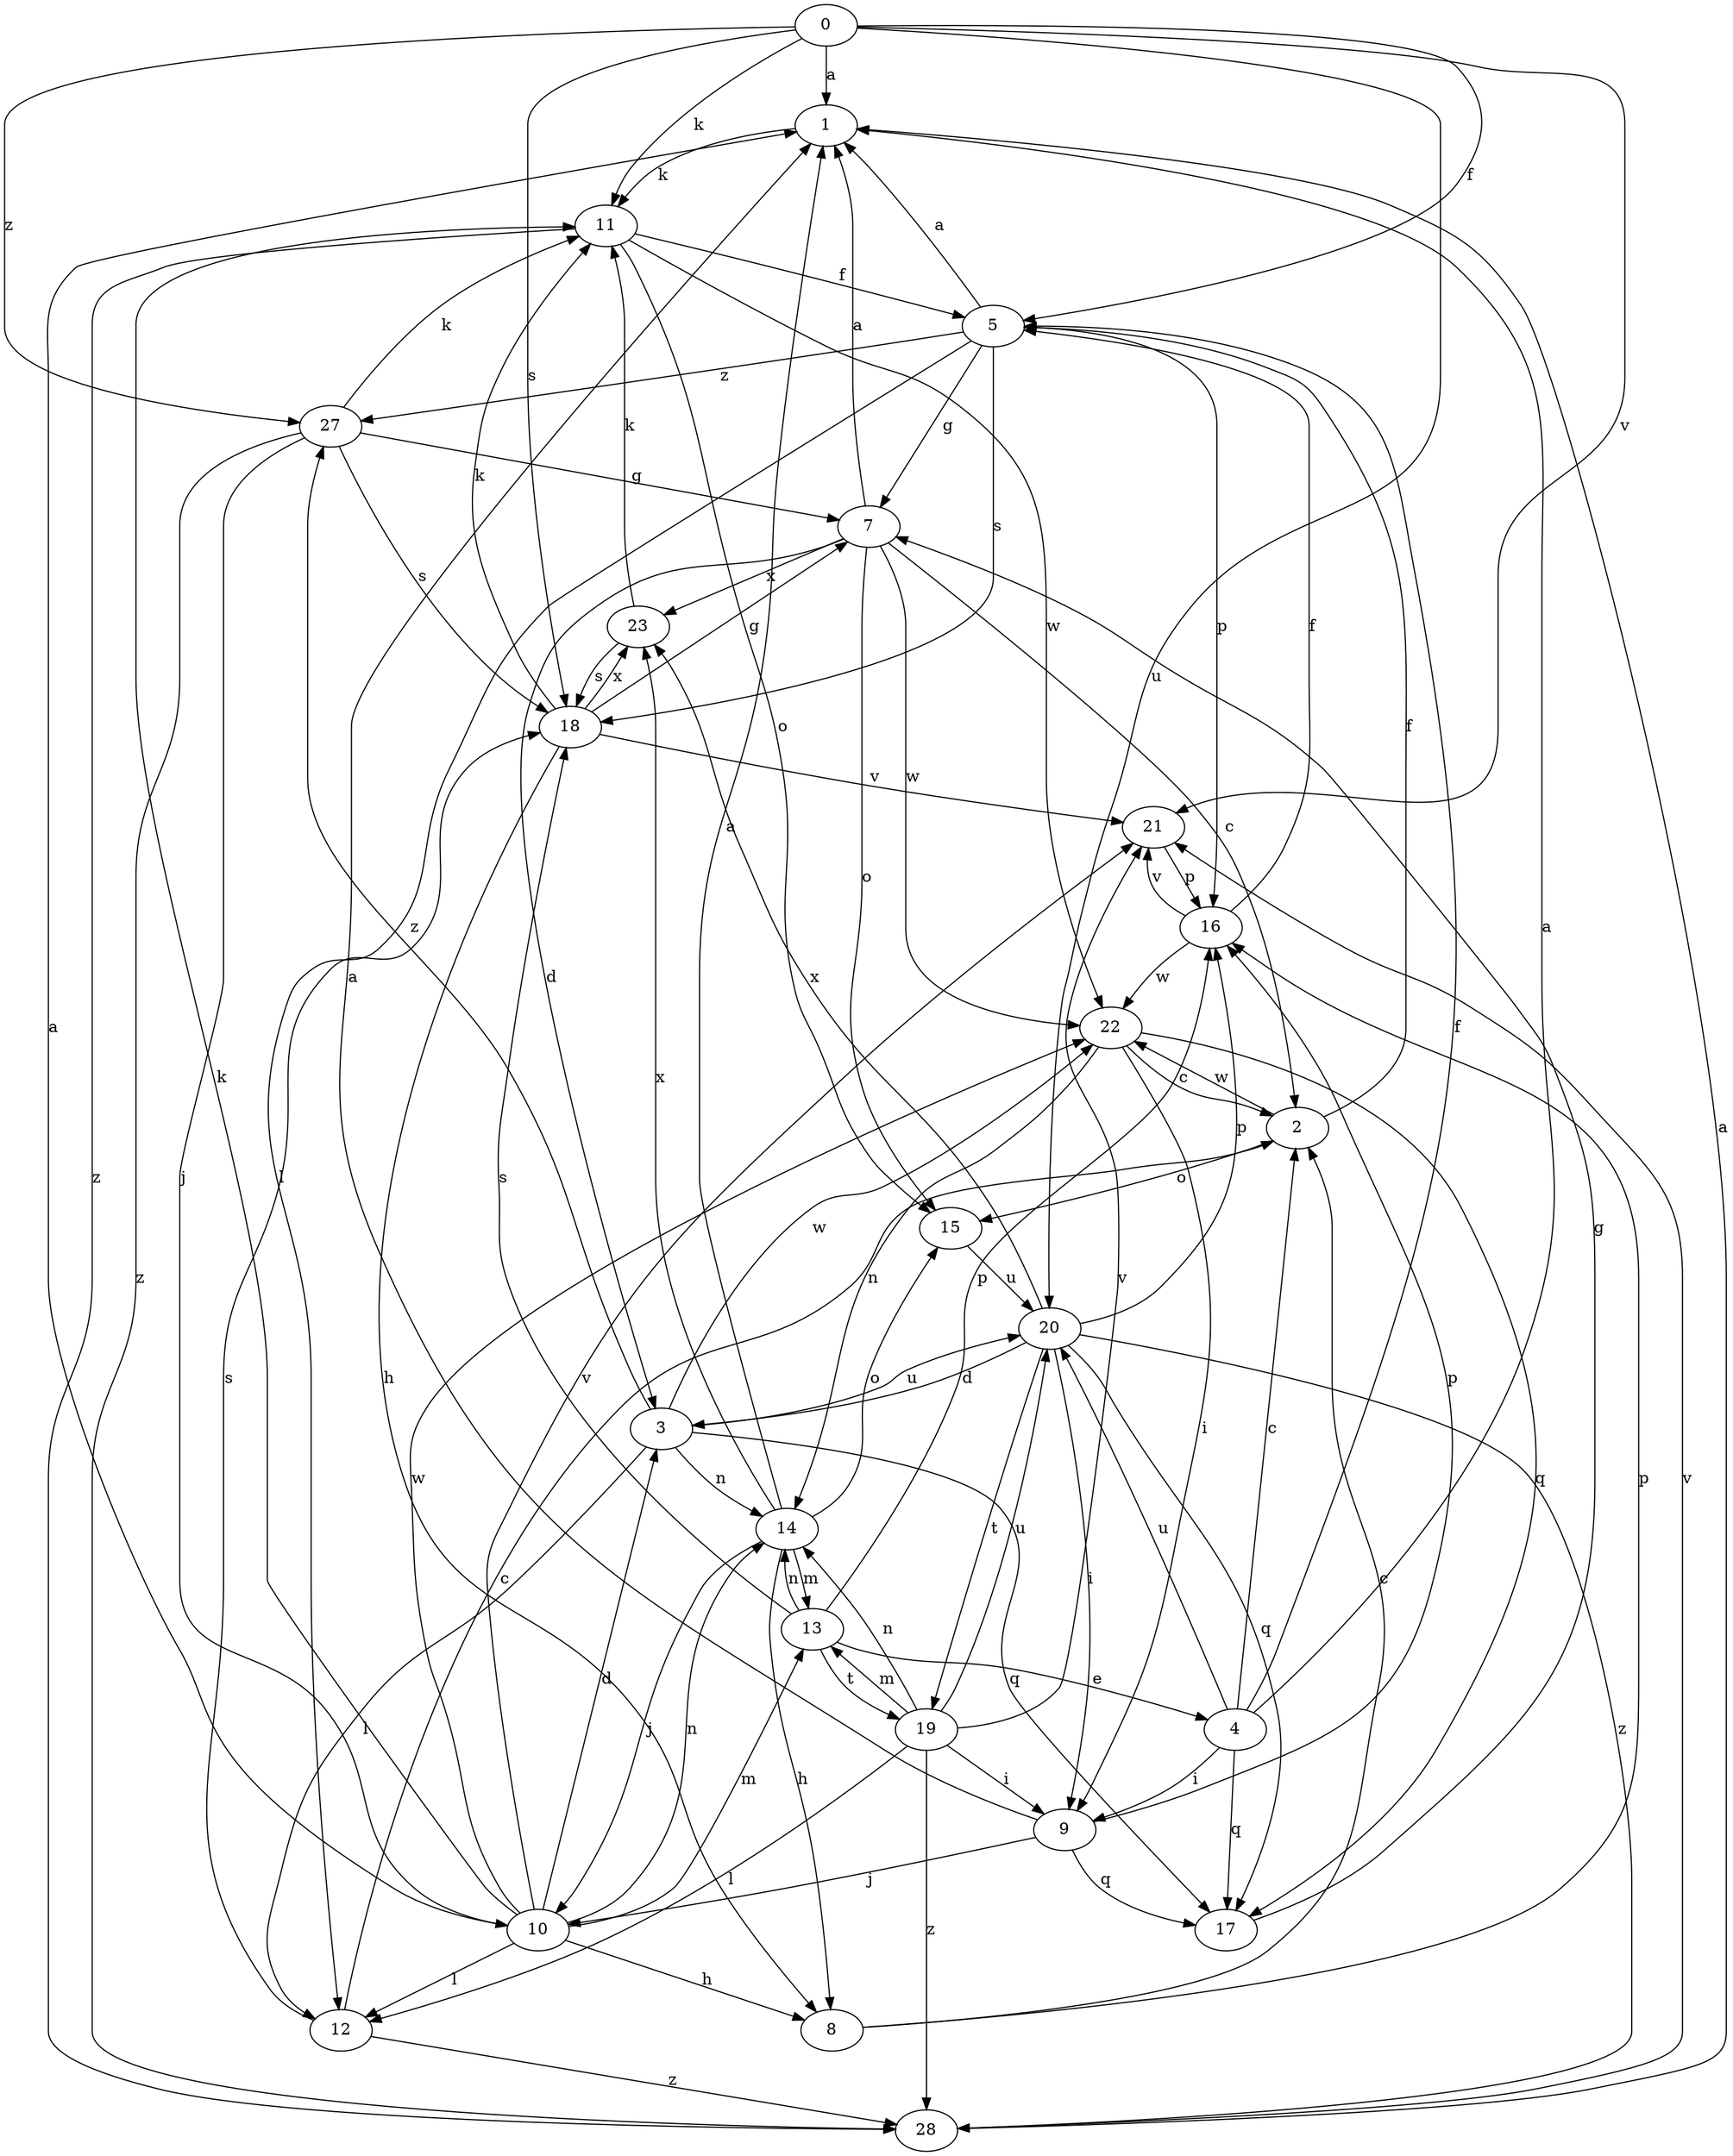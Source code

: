 strict digraph  {
0;
1;
2;
3;
4;
5;
7;
8;
9;
10;
11;
12;
13;
14;
15;
16;
17;
18;
19;
20;
21;
22;
23;
27;
28;
0 -> 1  [label=a];
0 -> 5  [label=f];
0 -> 11  [label=k];
0 -> 18  [label=s];
0 -> 20  [label=u];
0 -> 21  [label=v];
0 -> 27  [label=z];
1 -> 11  [label=k];
2 -> 5  [label=f];
2 -> 15  [label=o];
2 -> 22  [label=w];
3 -> 12  [label=l];
3 -> 14  [label=n];
3 -> 17  [label=q];
3 -> 20  [label=u];
3 -> 22  [label=w];
3 -> 27  [label=z];
4 -> 1  [label=a];
4 -> 2  [label=c];
4 -> 5  [label=f];
4 -> 9  [label=i];
4 -> 17  [label=q];
4 -> 20  [label=u];
5 -> 1  [label=a];
5 -> 7  [label=g];
5 -> 12  [label=l];
5 -> 16  [label=p];
5 -> 18  [label=s];
5 -> 27  [label=z];
7 -> 1  [label=a];
7 -> 2  [label=c];
7 -> 3  [label=d];
7 -> 15  [label=o];
7 -> 22  [label=w];
7 -> 23  [label=x];
8 -> 2  [label=c];
8 -> 16  [label=p];
9 -> 1  [label=a];
9 -> 10  [label=j];
9 -> 16  [label=p];
9 -> 17  [label=q];
10 -> 1  [label=a];
10 -> 3  [label=d];
10 -> 8  [label=h];
10 -> 11  [label=k];
10 -> 12  [label=l];
10 -> 13  [label=m];
10 -> 14  [label=n];
10 -> 21  [label=v];
10 -> 22  [label=w];
11 -> 5  [label=f];
11 -> 15  [label=o];
11 -> 22  [label=w];
11 -> 28  [label=z];
12 -> 2  [label=c];
12 -> 18  [label=s];
12 -> 28  [label=z];
13 -> 4  [label=e];
13 -> 14  [label=n];
13 -> 16  [label=p];
13 -> 18  [label=s];
13 -> 19  [label=t];
14 -> 1  [label=a];
14 -> 8  [label=h];
14 -> 10  [label=j];
14 -> 13  [label=m];
14 -> 15  [label=o];
14 -> 23  [label=x];
15 -> 20  [label=u];
16 -> 5  [label=f];
16 -> 21  [label=v];
16 -> 22  [label=w];
17 -> 7  [label=g];
18 -> 7  [label=g];
18 -> 8  [label=h];
18 -> 11  [label=k];
18 -> 21  [label=v];
18 -> 23  [label=x];
19 -> 9  [label=i];
19 -> 12  [label=l];
19 -> 13  [label=m];
19 -> 14  [label=n];
19 -> 20  [label=u];
19 -> 21  [label=v];
19 -> 28  [label=z];
20 -> 3  [label=d];
20 -> 9  [label=i];
20 -> 16  [label=p];
20 -> 17  [label=q];
20 -> 19  [label=t];
20 -> 23  [label=x];
20 -> 28  [label=z];
21 -> 16  [label=p];
22 -> 2  [label=c];
22 -> 9  [label=i];
22 -> 14  [label=n];
22 -> 17  [label=q];
23 -> 11  [label=k];
23 -> 18  [label=s];
27 -> 7  [label=g];
27 -> 10  [label=j];
27 -> 11  [label=k];
27 -> 18  [label=s];
27 -> 28  [label=z];
28 -> 1  [label=a];
28 -> 21  [label=v];
}
